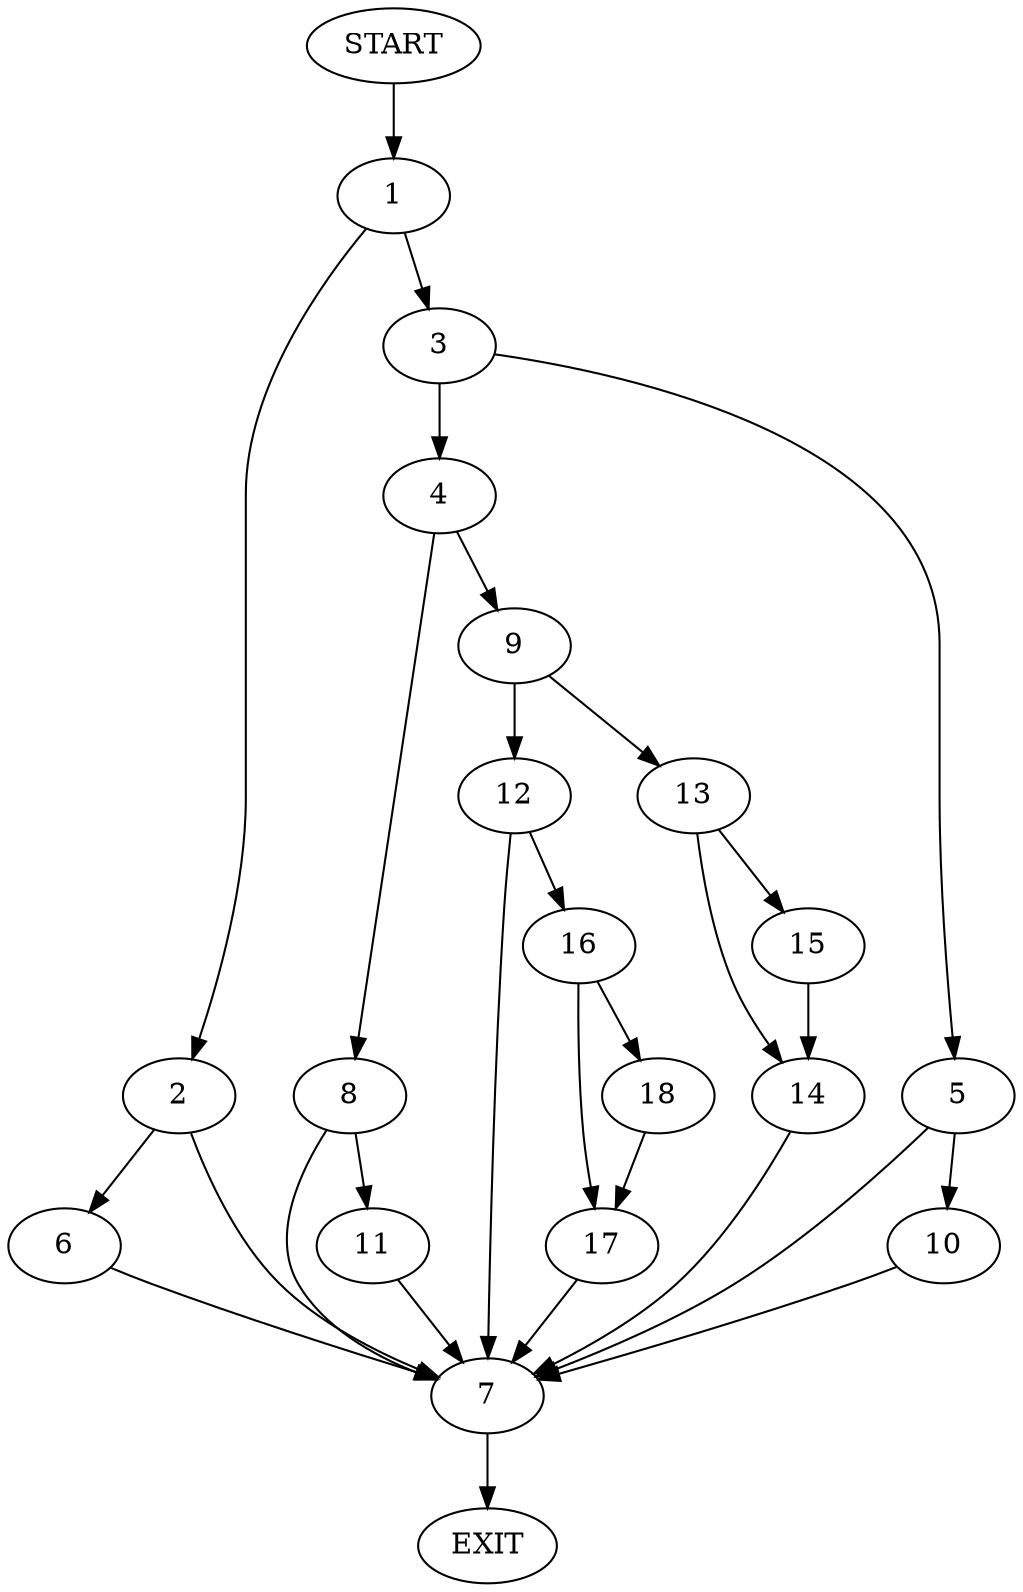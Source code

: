 digraph {
0 [label="START"]
19 [label="EXIT"]
0 -> 1
1 -> 2
1 -> 3
3 -> 4
3 -> 5
2 -> 6
2 -> 7
6 -> 7
7 -> 19
4 -> 8
4 -> 9
5 -> 10
5 -> 7
10 -> 7
8 -> 11
8 -> 7
9 -> 12
9 -> 13
11 -> 7
13 -> 14
13 -> 15
12 -> 16
12 -> 7
14 -> 7
15 -> 14
16 -> 17
16 -> 18
17 -> 7
18 -> 17
}
